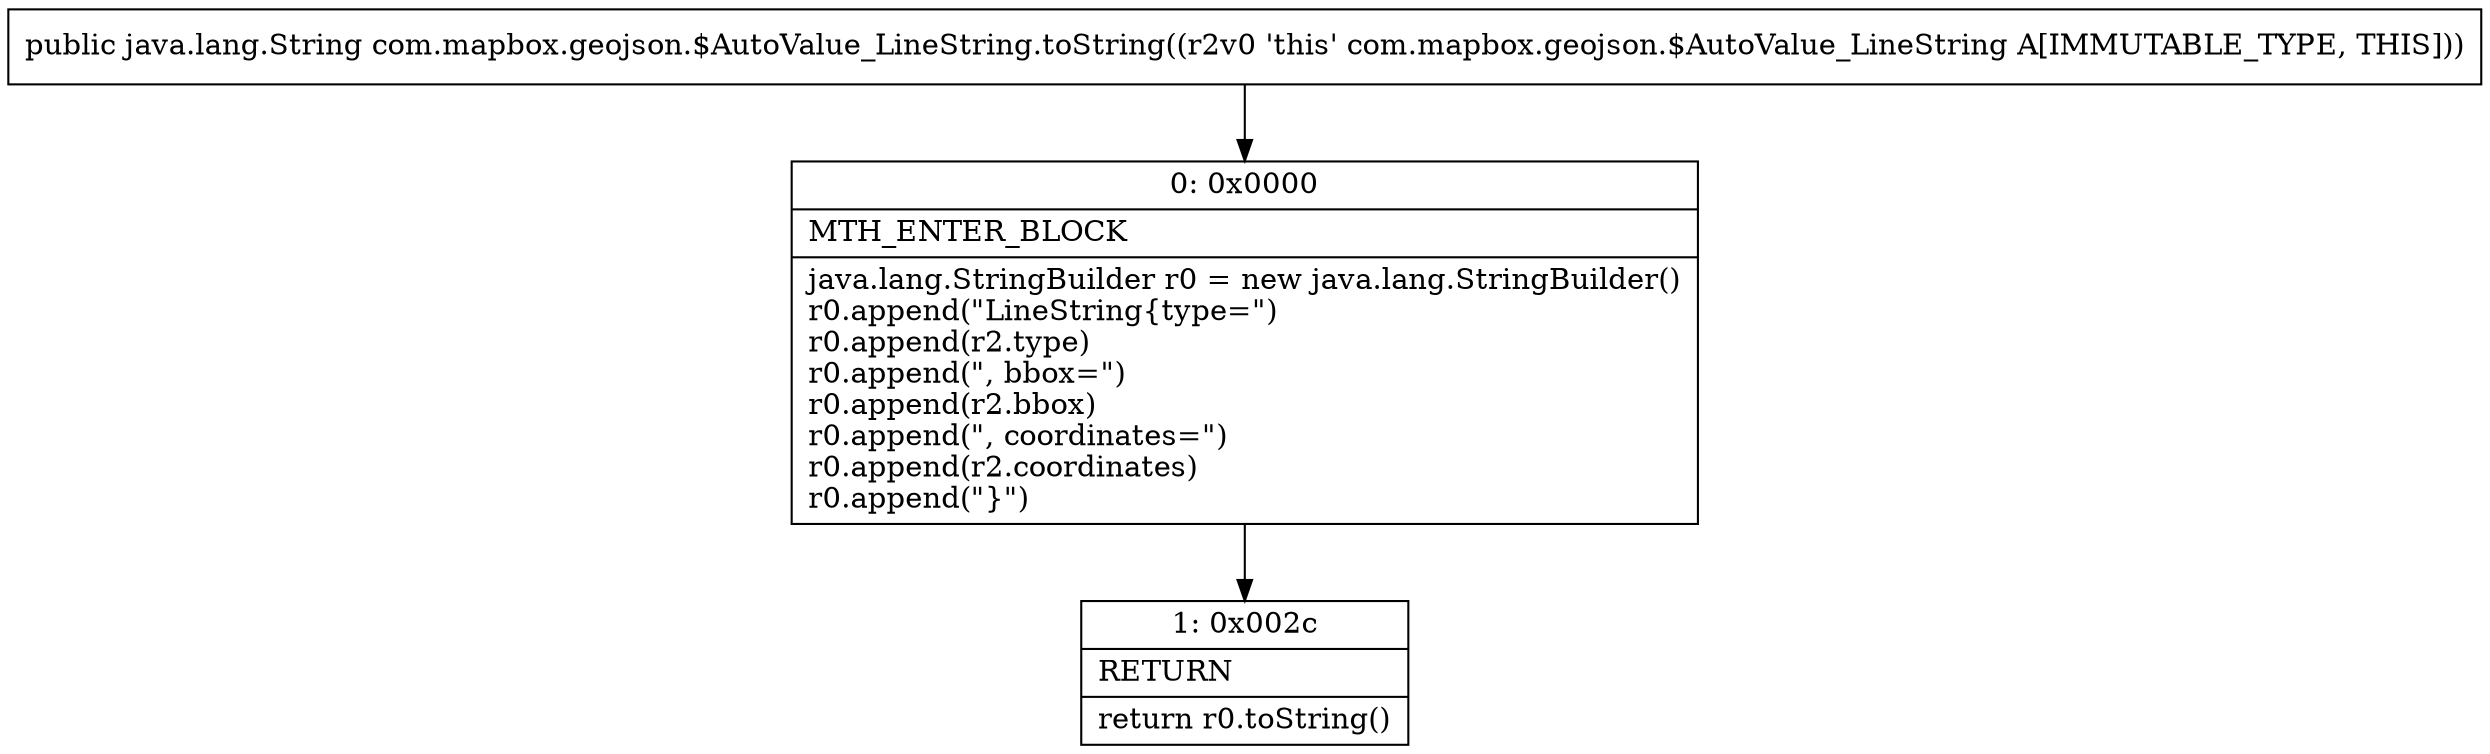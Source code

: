 digraph "CFG forcom.mapbox.geojson.$AutoValue_LineString.toString()Ljava\/lang\/String;" {
Node_0 [shape=record,label="{0\:\ 0x0000|MTH_ENTER_BLOCK\l|java.lang.StringBuilder r0 = new java.lang.StringBuilder()\lr0.append(\"LineString\{type=\")\lr0.append(r2.type)\lr0.append(\", bbox=\")\lr0.append(r2.bbox)\lr0.append(\", coordinates=\")\lr0.append(r2.coordinates)\lr0.append(\"\}\")\l}"];
Node_1 [shape=record,label="{1\:\ 0x002c|RETURN\l|return r0.toString()\l}"];
MethodNode[shape=record,label="{public java.lang.String com.mapbox.geojson.$AutoValue_LineString.toString((r2v0 'this' com.mapbox.geojson.$AutoValue_LineString A[IMMUTABLE_TYPE, THIS])) }"];
MethodNode -> Node_0;
Node_0 -> Node_1;
}

